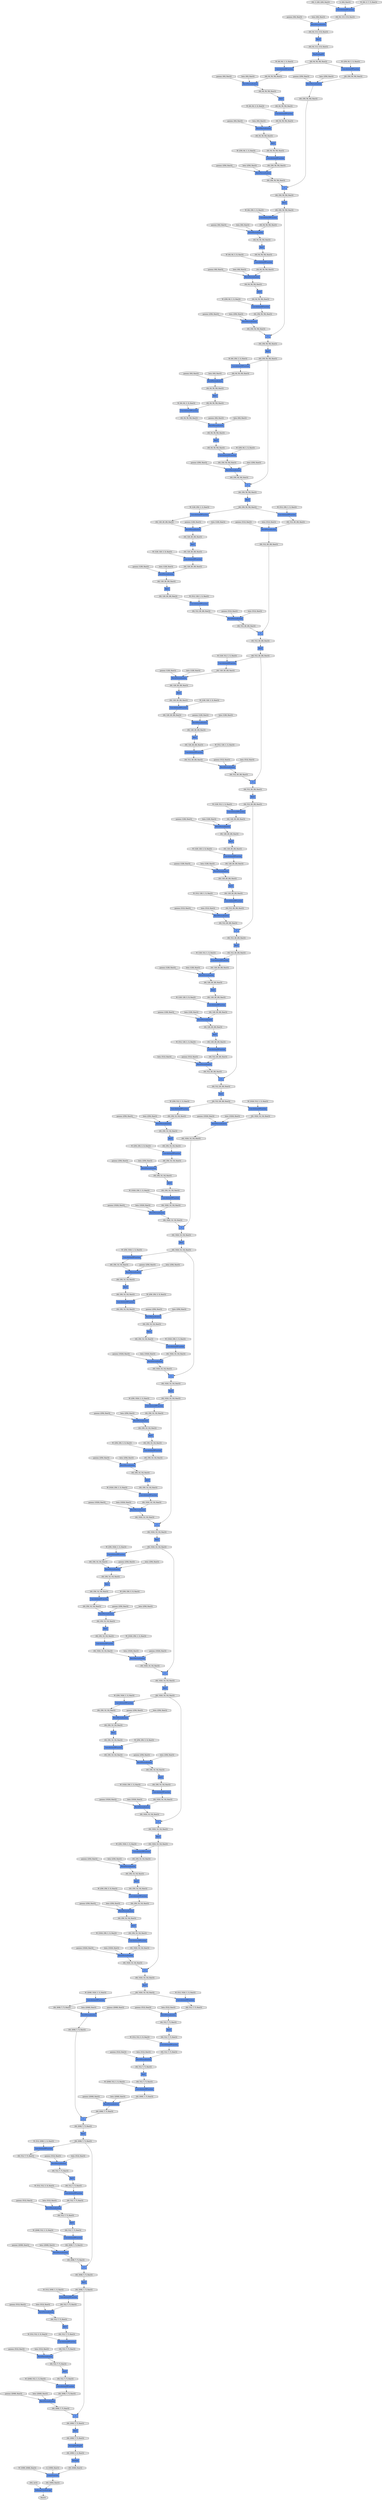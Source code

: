 digraph graphname{rankdir=TB;47474763038800 [label="Convolution2DFunction",shape="record",fillcolor="#6495ED",style="filled"];47473477025936 [label="W: (256, 1024, 1, 1), float32",shape="octagon",fillcolor="#E0E0E0",style="filled"];47474763038864 [label="_ + _",shape="record",fillcolor="#6495ED",style="filled"];47473477091536 [label="W: (512, 2048, 1, 1), float32",shape="octagon",fillcolor="#E0E0E0",style="filled"];47474770018576 [label="(64, 512, 7, 7), float32",shape="octagon",fillcolor="#E0E0E0",style="filled"];47473476927760 [label="beta: (512), float32",shape="octagon",fillcolor="#E0E0E0",style="filled"];47473085874448 [label="gamma: (256), float32",shape="octagon",fillcolor="#E0E0E0",style="filled"];47473085776144 [label="gamma: (64), float32",shape="octagon",fillcolor="#E0E0E0",style="filled"];47474763039056 [label="(64, 256, 56, 56), float32",shape="octagon",fillcolor="#E0E0E0",style="filled"];47472832709008 [label="Reshape",shape="record",fillcolor="#6495ED",style="filled"];47474770018704 [label="BatchNormalization",shape="record",fillcolor="#6495ED",style="filled"];47474763039120 [label="ReLU",shape="record",fillcolor="#6495ED",style="filled"];47474763039184 [label="(64, 256, 56, 56), float32",shape="octagon",fillcolor="#E0E0E0",style="filled"];47474770018832 [label="(64, 512, 7, 7), float32",shape="octagon",fillcolor="#E0E0E0",style="filled"];47474763039312 [label="ReLU",shape="record",fillcolor="#6495ED",style="filled"];47473085874768 [label="beta: (256), float32",shape="octagon",fillcolor="#E0E0E0",style="filled"];47473085776464 [label="beta: (64), float32",shape="octagon",fillcolor="#E0E0E0",style="filled"];47473477026448 [label="gamma: (256), float32",shape="octagon",fillcolor="#E0E0E0",style="filled"];47473477092048 [label="gamma: (512), float32",shape="octagon",fillcolor="#E0E0E0",style="filled"];47474763039440 [label="Convolution2DFunction",shape="record",fillcolor="#6495ED",style="filled"];47474763039504 [label="BatchNormalization",shape="record",fillcolor="#6495ED",style="filled"];47473476928336 [label="W: (256, 512, 1, 1), float32",shape="octagon",fillcolor="#E0E0E0",style="filled"];47474770019216 [label="(64, 2048, 7, 7), float32",shape="octagon",fillcolor="#E0E0E0",style="filled"];47474763039632 [label="BatchNormalization",shape="record",fillcolor="#6495ED",style="filled"];47473477026768 [label="beta: (256), float32",shape="octagon",fillcolor="#E0E0E0",style="filled"];47473477092368 [label="beta: (512), float32",shape="octagon",fillcolor="#E0E0E0",style="filled"];47474763039760 [label="(64, 128, 28, 28), float32",shape="octagon",fillcolor="#E0E0E0",style="filled"];47474763039824 [label="Convolution2DFunction",shape="record",fillcolor="#6495ED",style="filled"];47474763039888 [label="BatchNormalization",shape="record",fillcolor="#6495ED",style="filled"];47473085875344 [label="W: (128, 256, 1, 1), float32",shape="octagon",fillcolor="#E0E0E0",style="filled"];47473085777040 [label="W: (64, 64, 1, 1), float32",shape="octagon",fillcolor="#E0E0E0",style="filled"];47474770019600 [label="BatchNormalization",shape="record",fillcolor="#6495ED",style="filled"];47473477027088 [label="W: (256, 256, 3, 3), float32",shape="octagon",fillcolor="#E0E0E0",style="filled"];47474763040016 [label="(64, 64, 56, 56), float32",shape="octagon",fillcolor="#E0E0E0",style="filled"];47473477092688 [label="W: (512, 512, 3, 3), float32",shape="octagon",fillcolor="#E0E0E0",style="filled"];47473476928848 [label="gamma: (256), float32",shape="octagon",fillcolor="#E0E0E0",style="filled"];47474770019856 [label="BatchNormalization",shape="record",fillcolor="#6495ED",style="filled"];47474763040272 [label="BatchNormalization",shape="record",fillcolor="#6495ED",style="filled"];47473085777424 [label="gamma: (64), float32",shape="octagon",fillcolor="#E0E0E0",style="filled"];47474770019920 [label="(64, 2048, 7, 7), float32",shape="octagon",fillcolor="#E0E0E0",style="filled"];47474763040336 [label="(64, 64, 56, 56), float32",shape="octagon",fillcolor="#E0E0E0",style="filled"];47473476929168 [label="beta: (256), float32",shape="octagon",fillcolor="#E0E0E0",style="filled"];47473085875856 [label="gamma: (128), float32",shape="octagon",fillcolor="#E0E0E0",style="filled"];47474770020048 [label="(64, 2048, 7, 7), float32",shape="octagon",fillcolor="#E0E0E0",style="filled"];47473477027600 [label="gamma: (256), float32",shape="octagon",fillcolor="#E0E0E0",style="filled"];47473477093200 [label="gamma: (512), float32",shape="octagon",fillcolor="#E0E0E0",style="filled"];47473085777744 [label="beta: (64), float32",shape="octagon",fillcolor="#E0E0E0",style="filled"];47474770020240 [label="_ + _",shape="record",fillcolor="#6495ED",style="filled"];47473476929488 [label="W: (256, 256, 3, 3), float32",shape="octagon",fillcolor="#E0E0E0",style="filled"];47473085876176 [label="beta: (128), float32",shape="octagon",fillcolor="#E0E0E0",style="filled"];47474763040784 [label="(64, 128, 28, 28), float32",shape="octagon",fillcolor="#E0E0E0",style="filled"];47473477027920 [label="beta: (256), float32",shape="octagon",fillcolor="#E0E0E0",style="filled"];47474763040848 [label="(64, 256, 56, 56), float32",shape="octagon",fillcolor="#E0E0E0",style="filled"];47473477093520 [label="beta: (512), float32",shape="octagon",fillcolor="#E0E0E0",style="filled"];47474770020496 [label="Convolution2DFunction",shape="record",fillcolor="#6495ED",style="filled"];47473085778064 [label="W: (64, 64, 3, 3), float32",shape="octagon",fillcolor="#E0E0E0",style="filled"];47474763040976 [label="(64, 3, 226, 226), float32",shape="octagon",fillcolor="#E0E0E0",style="filled"];47473085876496 [label="W: (128, 128, 3, 3), float32",shape="octagon",fillcolor="#E0E0E0",style="filled"];47474763041104 [label="BatchNormalization",shape="record",fillcolor="#6495ED",style="filled"];47474770020752 [label="Convolution2DFunction",shape="record",fillcolor="#6495ED",style="filled"];47473477028240 [label="W: (1024, 256, 1, 1), float32",shape="octagon",fillcolor="#E0E0E0",style="filled"];47473477093840 [label="W: (2048, 512, 1, 1), float32",shape="octagon",fillcolor="#E0E0E0",style="filled"];47474770020816 [label="(64, 2048, 7, 7), float32",shape="octagon",fillcolor="#E0E0E0",style="filled"];47473476930000 [label="gamma: (256), float32",shape="octagon",fillcolor="#E0E0E0",style="filled"];47474763041232 [label="Convolution2DFunction",shape="record",fillcolor="#6495ED",style="filled"];47474763041360 [label="(64, 128, 28, 28), float32",shape="octagon",fillcolor="#E0E0E0",style="filled"];47474770021008 [label="(64, 2048, 7, 7), float32",shape="octagon",fillcolor="#E0E0E0",style="filled"];47474763041424 [label="ReLU",shape="record",fillcolor="#6495ED",style="filled"];47473085778576 [label="gamma: (64), float32",shape="octagon",fillcolor="#E0E0E0",style="filled"];47473476930320 [label="beta: (256), float32",shape="octagon",fillcolor="#E0E0E0",style="filled"];47473085877008 [label="gamma: (128), float32",shape="octagon",fillcolor="#E0E0E0",style="filled"];47473477028752 [label="gamma: (1024), float32",shape="octagon",fillcolor="#E0E0E0",style="filled"];47474763041680 [label="(64, 256, 56, 56), float32",shape="octagon",fillcolor="#E0E0E0",style="filled"];47473477094352 [label="gamma: (2048), float32",shape="octagon",fillcolor="#E0E0E0",style="filled"];47473085778896 [label="beta: (64), float32",shape="octagon",fillcolor="#E0E0E0",style="filled"];47474770021392 [label="ReLU",shape="record",fillcolor="#6495ED",style="filled"];47474770021456 [label="(64, 2048, 7, 7), float32",shape="octagon",fillcolor="#E0E0E0",style="filled"];47473476930640 [label="W: (1024, 256, 1, 1), float32",shape="octagon",fillcolor="#E0E0E0",style="filled"];47473085877328 [label="beta: (128), float32",shape="octagon",fillcolor="#E0E0E0",style="filled"];47474763041872 [label="(64, 64, 56, 56), float32",shape="octagon",fillcolor="#E0E0E0",style="filled"];47474763041936 [label="(64, 128, 28, 28), float32",shape="octagon",fillcolor="#E0E0E0",style="filled"];47474770021584 [label="(64, 512, 7, 7), float32",shape="octagon",fillcolor="#E0E0E0",style="filled"];47473477029072 [label="beta: (1024), float32",shape="octagon",fillcolor="#E0E0E0",style="filled"];47473477094672 [label="beta: (2048), float32",shape="octagon",fillcolor="#E0E0E0",style="filled"];47474770021648 [label="ReLU",shape="record",fillcolor="#6495ED",style="filled"];47473085779216 [label="W: (256, 64, 1, 1), float32",shape="octagon",fillcolor="#E0E0E0",style="filled"];47474763042128 [label="(64, 128, 28, 28), float32",shape="octagon",fillcolor="#E0E0E0",style="filled"];47474763042192 [label="Convolution2DFunction",shape="record",fillcolor="#6495ED",style="filled"];47473085877648 [label="W: (512, 128, 1, 1), float32",shape="octagon",fillcolor="#E0E0E0",style="filled"];47474763042256 [label="Convolution2DFunction",shape="record",fillcolor="#6495ED",style="filled"];47474763042320 [label="ReLU",shape="record",fillcolor="#6495ED",style="filled"];47473476931152 [label="gamma: (1024), float32",shape="octagon",fillcolor="#E0E0E0",style="filled"];47474763042384 [label="(64, 512, 28, 28), float32",shape="octagon",fillcolor="#E0E0E0",style="filled"];47474770022032 [label="Convolution2DFunction",shape="record",fillcolor="#6495ED",style="filled"];47474763042448 [label="(64, 128, 28, 28), float32",shape="octagon",fillcolor="#E0E0E0",style="filled"];47473477029648 [label="W: (512, 1024, 1, 1), float32",shape="octagon",fillcolor="#E0E0E0",style="filled"];47473085779728 [label="gamma: (256), float32",shape="octagon",fillcolor="#E0E0E0",style="filled"];47474763042640 [label="ReLU",shape="record",fillcolor="#6495ED",style="filled"];47474770022288 [label="ReLU",shape="record",fillcolor="#6495ED",style="filled"];47473477095312 [label="W: (1000, 2048), float32",shape="octagon",fillcolor="#E0E0E0",style="filled"];47473476931472 [label="beta: (1024), float32",shape="octagon",fillcolor="#E0E0E0",style="filled"];47474763042704 [label="(64, 512, 28, 28), float32",shape="octagon",fillcolor="#E0E0E0",style="filled"];47474770022352 [label="(64, 512, 7, 7), float32",shape="octagon",fillcolor="#E0E0E0",style="filled"];47473085878160 [label="gamma: (512), float32",shape="octagon",fillcolor="#E0E0E0",style="filled"];47474763042768 [label="(64, 512, 28, 28), float32",shape="octagon",fillcolor="#E0E0E0",style="filled"];47473477095376 [label="BatchNormalization",shape="record",fillcolor="#6495ED",style="filled"];47473477062736 [label="beta: (2048), float32",shape="octagon",fillcolor="#E0E0E0",style="filled"];47474770055440 [label="(64, 512, 7, 7), float32",shape="octagon",fillcolor="#E0E0E0",style="filled"];47474769989968 [label="(64, 1024, 14, 14), float32",shape="octagon",fillcolor="#E0E0E0",style="filled"];47474770055568 [label="Convolution2DFunction",shape="record",fillcolor="#6495ED",style="filled"];47473476964752 [label="gamma: (1024), float32",shape="octagon",fillcolor="#E0E0E0",style="filled"];47474769990096 [label="(64, 1024, 14, 14), float32",shape="octagon",fillcolor="#E0E0E0",style="filled"];47474770055696 [label="(64, 512, 7, 7), float32",shape="octagon",fillcolor="#E0E0E0",style="filled"];47473477063248 [label="W: (512, 2048, 1, 1), float32",shape="octagon",fillcolor="#E0E0E0",style="filled"];47473476965072 [label="beta: (1024), float32",shape="octagon",fillcolor="#E0E0E0",style="filled"];47474770056144 [label="(64, 512, 7, 7), float32",shape="octagon",fillcolor="#E0E0E0",style="filled"];47474769990608 [label="BatchNormalization",shape="record",fillcolor="#6495ED",style="filled"];47474769990672 [label="(64, 1024, 14, 14), float32",shape="octagon",fillcolor="#E0E0E0",style="filled"];47473477063760 [label="gamma: (512), float32",shape="octagon",fillcolor="#E0E0E0",style="filled"];47473476965584 [label="W: (256, 1024, 1, 1), float32",shape="octagon",fillcolor="#E0E0E0",style="filled"];47474770056528 [label="LinearFunction",shape="record",fillcolor="#6495ED",style="filled"];47473477064080 [label="beta: (512), float32",shape="octagon",fillcolor="#E0E0E0",style="filled"];47474769991184 [label="ReLU",shape="record",fillcolor="#6495ED",style="filled"];47474770056784 [label="BatchNormalization",shape="record",fillcolor="#6495ED",style="filled"];47474769991248 [label="(64, 1024, 14, 14), float32",shape="octagon",fillcolor="#E0E0E0",style="filled"];47474770056848 [label="(64, 512, 7, 7), float32",shape="octagon",fillcolor="#E0E0E0",style="filled"];47473477064400 [label="W: (512, 512, 3, 3), float32",shape="octagon",fillcolor="#E0E0E0",style="filled"];47474769991376 [label="ReLU",shape="record",fillcolor="#6495ED",style="filled"];47473476966096 [label="gamma: (256), float32",shape="octagon",fillcolor="#E0E0E0",style="filled"];47474769991504 [label="(64, 256, 14, 14), float32",shape="octagon",fillcolor="#E0E0E0",style="filled"];47474770057104 [label="(64, 512, 7, 7), float32",shape="octagon",fillcolor="#E0E0E0",style="filled"];47474770057232 [label="(64), int32",shape="octagon",fillcolor="#E0E0E0",style="filled"];47473476966416 [label="beta: (256), float32",shape="octagon",fillcolor="#E0E0E0",style="filled"];47474770057424 [label="ReLU",shape="record",fillcolor="#6495ED",style="filled"];47473477064912 [label="gamma: (512), float32",shape="octagon",fillcolor="#E0E0E0",style="filled"];47474769991888 [label="BatchNormalization",shape="record",fillcolor="#6495ED",style="filled"];47474770057488 [label="(64, 2048, 7, 7), float32",shape="octagon",fillcolor="#E0E0E0",style="filled"];47473476966736 [label="W: (256, 256, 3, 3), float32",shape="octagon",fillcolor="#E0E0E0",style="filled"];47474770057616 [label="(64, 2048, 7, 7), float32",shape="octagon",fillcolor="#E0E0E0",style="filled"];47474769992144 [label="Convolution2DFunction",shape="record",fillcolor="#6495ED",style="filled"];47473477065232 [label="beta: (512), float32",shape="octagon",fillcolor="#E0E0E0",style="filled"];47474769992208 [label="(64, 256, 14, 14), float32",shape="octagon",fillcolor="#E0E0E0",style="filled"];47474762881552 [label="ReLU",shape="record",fillcolor="#6495ED",style="filled"];47474769992336 [label="ReLU",shape="record",fillcolor="#6495ED",style="filled"];47474769992464 [label="(64, 256, 14, 14), float32",shape="octagon",fillcolor="#E0E0E0",style="filled"];47473477065552 [label="W: (2048, 512, 1, 1), float32",shape="octagon",fillcolor="#E0E0E0",style="filled"];47473476967248 [label="gamma: (256), float32",shape="octagon",fillcolor="#E0E0E0",style="filled"];47474770058192 [label="(64, 2048, 7, 7), float32",shape="octagon",fillcolor="#E0E0E0",style="filled"];47474769992848 [label="BatchNormalization",shape="record",fillcolor="#6495ED",style="filled"];47473476967568 [label="beta: (256), float32",shape="octagon",fillcolor="#E0E0E0",style="filled"];47474769992912 [label="(64, 256, 14, 14), float32",shape="octagon",fillcolor="#E0E0E0",style="filled"];47473477066064 [label="gamma: (2048), float32",shape="octagon",fillcolor="#E0E0E0",style="filled"];47473476967888 [label="W: (1024, 256, 1, 1), float32",shape="octagon",fillcolor="#E0E0E0",style="filled"];47474770058768 [label="(64, 2048, 7, 7), float32",shape="octagon",fillcolor="#E0E0E0",style="filled"];47474769993232 [label="Convolution2DFunction",shape="record",fillcolor="#6495ED",style="filled"];47474769993296 [label="BatchNormalization",shape="record",fillcolor="#6495ED",style="filled"];47474770058896 [label="(64, 2048, 1, 1), float32",shape="octagon",fillcolor="#E0E0E0",style="filled"];47473477066384 [label="beta: (2048), float32",shape="octagon",fillcolor="#E0E0E0",style="filled"];47474769993552 [label="Convolution2DFunction",shape="record",fillcolor="#6495ED",style="filled"];47474769993616 [label="(64, 256, 14, 14), float32",shape="octagon",fillcolor="#E0E0E0",style="filled"];47473476968400 [label="gamma: (1024), float32",shape="octagon",fillcolor="#E0E0E0",style="filled"];47473085915344 [label="W: (512, 128, 1, 1), float32",shape="octagon",fillcolor="#E0E0E0",style="filled"];47474769928464 [label="(64, 1024, 14, 14), float32",shape="octagon",fillcolor="#E0E0E0",style="filled"];47474769928656 [label="(64, 1024, 14, 14), float32",shape="octagon",fillcolor="#E0E0E0",style="filled"];47473085915856 [label="gamma: (512), float32",shape="octagon",fillcolor="#E0E0E0",style="filled"];47474769929040 [label="ReLU",shape="record",fillcolor="#6495ED",style="filled"];47474769929104 [label="(64, 1024, 14, 14), float32",shape="octagon",fillcolor="#E0E0E0",style="filled"];47474769929232 [label="(64, 256, 14, 14), float32",shape="octagon",fillcolor="#E0E0E0",style="filled"];47473085916176 [label="beta: (512), float32",shape="octagon",fillcolor="#E0E0E0",style="filled"];47474769929680 [label="BatchNormalization",shape="record",fillcolor="#6495ED",style="filled"];47473085916688 [label="W: (128, 512, 1, 1), float32",shape="octagon",fillcolor="#E0E0E0",style="filled"];47474769929936 [label="BatchNormalization",shape="record",fillcolor="#6495ED",style="filled"];47474769930000 [label="(64, 256, 14, 14), float32",shape="octagon",fillcolor="#E0E0E0",style="filled"];47474769930128 [label="Convolution2DFunction",shape="record",fillcolor="#6495ED",style="filled"];47474769930256 [label="(64, 256, 14, 14), float32",shape="octagon",fillcolor="#E0E0E0",style="filled"];47473085917200 [label="gamma: (128), float32",shape="octagon",fillcolor="#E0E0E0",style="filled"];47473085917520 [label="beta: (128), float32",shape="octagon",fillcolor="#E0E0E0",style="filled"];47474769930704 [label="(64, 256, 14, 14), float32",shape="octagon",fillcolor="#E0E0E0",style="filled"];47473085917840 [label="W: (128, 128, 3, 3), float32",shape="octagon",fillcolor="#E0E0E0",style="filled"];47474769931088 [label="Convolution2DFunction",shape="record",fillcolor="#6495ED",style="filled"];47474769931344 [label="BatchNormalization",shape="record",fillcolor="#6495ED",style="filled"];47474769931408 [label="(64, 256, 14, 14), float32",shape="octagon",fillcolor="#E0E0E0",style="filled"];47473085918352 [label="gamma: (128), float32",shape="octagon",fillcolor="#E0E0E0",style="filled"];47472873647312 [label="b: (64), float32",shape="octagon",fillcolor="#E0E0E0",style="filled"];47474769931536 [label="ReLU",shape="record",fillcolor="#6495ED",style="filled"];47474769931664 [label="(64, 256, 14, 14), float32",shape="octagon",fillcolor="#E0E0E0",style="filled"];47472871550416 [label="_ + _",shape="record",fillcolor="#6495ED",style="filled"];47473085918672 [label="beta: (128), float32",shape="octagon",fillcolor="#E0E0E0",style="filled"];47474769931984 [label="ReLU",shape="record",fillcolor="#6495ED",style="filled"];47474769932048 [label="(64, 1024, 14, 14), float32",shape="octagon",fillcolor="#E0E0E0",style="filled"];47473085918992 [label="W: (512, 128, 1, 1), float32",shape="octagon",fillcolor="#E0E0E0",style="filled"];47474769932176 [label="(64, 1024, 14, 14), float32",shape="octagon",fillcolor="#E0E0E0",style="filled"];47474769932240 [label="Convolution2DFunction",shape="record",fillcolor="#6495ED",style="filled"];47474770096208 [label="(64, 2048), float32",shape="octagon",fillcolor="#E0E0E0",style="filled"];47473476907344 [label="gamma: (512), float32",shape="octagon",fillcolor="#E0E0E0",style="filled"];47473477005776 [label="W: (256, 1024, 1, 1), float32",shape="octagon",fillcolor="#E0E0E0",style="filled"];47474770096720 [label="(64, 1000), float32",shape="octagon",fillcolor="#E0E0E0",style="filled"];47474713932368 [label="MaxPoolingND",shape="record",fillcolor="#6495ED",style="filled"];47473476907664 [label="beta: (512), float32",shape="octagon",fillcolor="#E0E0E0",style="filled"];47474770097104 [label="float32",shape="octagon",fillcolor="#E0E0E0",style="filled"];47473477006288 [label="gamma: (256), float32",shape="octagon",fillcolor="#E0E0E0",style="filled"];47473476908176 [label="W: (128, 512, 1, 1), float32",shape="octagon",fillcolor="#E0E0E0",style="filled"];47473477006608 [label="beta: (256), float32",shape="octagon",fillcolor="#E0E0E0",style="filled"];47473477006928 [label="W: (256, 256, 3, 3), float32",shape="octagon",fillcolor="#E0E0E0",style="filled"];47473476908688 [label="gamma: (128), float32",shape="octagon",fillcolor="#E0E0E0",style="filled"];47473476909008 [label="beta: (128), float32",shape="octagon",fillcolor="#E0E0E0",style="filled"];47473477007440 [label="gamma: (256), float32",shape="octagon",fillcolor="#E0E0E0",style="filled"];47473476909328 [label="W: (128, 128, 3, 3), float32",shape="octagon",fillcolor="#E0E0E0",style="filled"];47473477007760 [label="beta: (256), float32",shape="octagon",fillcolor="#E0E0E0",style="filled"];47473477008080 [label="W: (1024, 256, 1, 1), float32",shape="octagon",fillcolor="#E0E0E0",style="filled"];47473476909840 [label="gamma: (128), float32",shape="octagon",fillcolor="#E0E0E0",style="filled"];47471440411408 [label="ReLU",shape="record",fillcolor="#6495ED",style="filled"];47473476910160 [label="beta: (128), float32",shape="octagon",fillcolor="#E0E0E0",style="filled"];47473477008592 [label="gamma: (1024), float32",shape="octagon",fillcolor="#E0E0E0",style="filled"];47473476910480 [label="W: (512, 128, 1, 1), float32",shape="octagon",fillcolor="#E0E0E0",style="filled"];47473477008912 [label="beta: (1024), float32",shape="octagon",fillcolor="#E0E0E0",style="filled"];47473476910992 [label="gamma: (512), float32",shape="octagon",fillcolor="#E0E0E0",style="filled"];47474770034832 [label="BatchNormalization",shape="record",fillcolor="#6495ED",style="filled"];47473085857936 [label="W: (256, 64, 1, 1), float32",shape="octagon",fillcolor="#E0E0E0",style="filled"];47473085792400 [label="beta: (256), float32",shape="octagon",fillcolor="#E0E0E0",style="filled"];47474770034960 [label="(64, 512, 7, 7), float32",shape="octagon",fillcolor="#E0E0E0",style="filled"];47473476944144 [label="W: (1024, 512, 1, 1), float32",shape="octagon",fillcolor="#E0E0E0",style="filled"];47473085792720 [label="W: (256, 64, 1, 1), float32",shape="octagon",fillcolor="#E0E0E0",style="filled"];47474770035344 [label="_ + _",shape="record",fillcolor="#6495ED",style="filled"];47473085858448 [label="gamma: (256), float32",shape="octagon",fillcolor="#E0E0E0",style="filled"];47474770035408 [label="(64, 512, 7, 7), float32",shape="octagon",fillcolor="#E0E0E0",style="filled"];47473476944656 [label="gamma: (1024), float32",shape="octagon",fillcolor="#E0E0E0",style="filled"];47473085858768 [label="beta: (256), float32",shape="octagon",fillcolor="#E0E0E0",style="filled"];47473085793232 [label="gamma: (256), float32",shape="octagon",fillcolor="#E0E0E0",style="filled"];47473476944976 [label="beta: (1024), float32",shape="octagon",fillcolor="#E0E0E0",style="filled"];47473085793552 [label="beta: (256), float32",shape="octagon",fillcolor="#E0E0E0",style="filled"];47474770036112 [label="(64, 512, 7, 7), float32",shape="octagon",fillcolor="#E0E0E0",style="filled"];47473085859280 [label="W: (64, 256, 1, 1), float32",shape="octagon",fillcolor="#E0E0E0",style="filled"];47474762434064 [label="ReLU",shape="record",fillcolor="#6495ED",style="filled"];47473476945488 [label="W: (256, 1024, 1, 1), float32",shape="octagon",fillcolor="#E0E0E0",style="filled"];47474770036368 [label="(64, 512, 7, 7), float32",shape="octagon",fillcolor="#E0E0E0",style="filled"];47473085794000 [label="_ + _",shape="record",fillcolor="#6495ED",style="filled"];47474770036688 [label="ReLU",shape="record",fillcolor="#6495ED",style="filled"];47473085859792 [label="gamma: (64), float32",shape="octagon",fillcolor="#E0E0E0",style="filled"];47474770036752 [label="(64, 2048, 7, 7), float32",shape="octagon",fillcolor="#E0E0E0",style="filled"];47473476946000 [label="gamma: (256), float32",shape="octagon",fillcolor="#E0E0E0",style="filled"];47473085794384 [label="W: (64, 256, 1, 1), float32",shape="octagon",fillcolor="#E0E0E0",style="filled"];47474770036880 [label="(64, 2048, 7, 7), float32",shape="octagon",fillcolor="#E0E0E0",style="filled"];47474770036944 [label="Convolution2DFunction",shape="record",fillcolor="#6495ED",style="filled"];47473085860112 [label="beta: (64), float32",shape="octagon",fillcolor="#E0E0E0",style="filled"];47474770037136 [label="BatchNormalization",shape="record",fillcolor="#6495ED",style="filled"];47473476946320 [label="beta: (256), float32",shape="octagon",fillcolor="#E0E0E0",style="filled"];47473085742992 [label="Convolution2DFunction",shape="record",fillcolor="#6495ED",style="filled"];47473085794768 [label="gamma: (64), float32",shape="octagon",fillcolor="#E0E0E0",style="filled"];47474762959376 [label="(64, 256, 56, 56), float32",shape="octagon",fillcolor="#E0E0E0",style="filled"];47473085860432 [label="W: (64, 64, 3, 3), float32",shape="octagon",fillcolor="#E0E0E0",style="filled"];47474762959440 [label="BatchNormalization",shape="record",fillcolor="#6495ED",style="filled"];47474770037392 [label="Convolution2DFunction",shape="record",fillcolor="#6495ED",style="filled"];47474770037456 [label="(64, 2048, 7, 7), float32",shape="octagon",fillcolor="#E0E0E0",style="filled"];47473476946640 [label="W: (256, 256, 3, 3), float32",shape="octagon",fillcolor="#E0E0E0",style="filled"];47474762959568 [label="(64, 64, 56, 56), float32",shape="octagon",fillcolor="#E0E0E0",style="filled"];47473085795088 [label="beta: (64), float32",shape="octagon",fillcolor="#E0E0E0",style="filled"];47474762959632 [label="(64, 256, 56, 56), float32",shape="octagon",fillcolor="#E0E0E0",style="filled"];47474762959696 [label="_ + _",shape="record",fillcolor="#6495ED",style="filled"];47474762959760 [label="BatchNormalization",shape="record",fillcolor="#6495ED",style="filled"];47471440350160 [label="Convolution2DFunction",shape="record",fillcolor="#6495ED",style="filled"];47474762959888 [label="(64, 64, 56, 56), float32",shape="octagon",fillcolor="#E0E0E0",style="filled"];47473085860944 [label="gamma: (64), float32",shape="octagon",fillcolor="#E0E0E0",style="filled"];47473085795408 [label="W: (64, 64, 3, 3), float32",shape="octagon",fillcolor="#E0E0E0",style="filled"];47474762959952 [label="BatchNormalization",shape="record",fillcolor="#6495ED",style="filled"];47474770037968 [label="SoftmaxCrossEntropy",shape="record",fillcolor="#6495ED",style="filled"];47473476947152 [label="gamma: (256), float32",shape="octagon",fillcolor="#E0E0E0",style="filled"];47474770038032 [label="(64, 2048, 7, 7), float32",shape="octagon",fillcolor="#E0E0E0",style="filled"];47474770038160 [label="BatchNormalization",shape="record",fillcolor="#6495ED",style="filled"];47473085861264 [label="beta: (64), float32",shape="octagon",fillcolor="#E0E0E0",style="filled"];47473085795792 [label="gamma: (64), float32",shape="octagon",fillcolor="#E0E0E0",style="filled"];47474762960336 [label="Convolution2DFunction",shape="record",fillcolor="#6495ED",style="filled"];47474770038288 [label="(64, 512, 7, 7), float32",shape="octagon",fillcolor="#E0E0E0",style="filled"];47473476947472 [label="beta: (256), float32",shape="octagon",fillcolor="#E0E0E0",style="filled"];47473085861584 [label="W: (256, 64, 1, 1), float32",shape="octagon",fillcolor="#E0E0E0",style="filled"];47473085796112 [label="beta: (64), float32",shape="octagon",fillcolor="#E0E0E0",style="filled"];47473476947792 [label="W: (1024, 256, 1, 1), float32",shape="octagon",fillcolor="#E0E0E0",style="filled"];47474762960720 [label="(64, 64, 56, 56), float32",shape="octagon",fillcolor="#E0E0E0",style="filled"];47474770038672 [label="ReLU",shape="record",fillcolor="#6495ED",style="filled"];47474762960784 [label="(64, 256, 56, 56), float32",shape="octagon",fillcolor="#E0E0E0",style="filled"];47474762960848 [label="(64, 256, 56, 56), float32",shape="octagon",fillcolor="#E0E0E0",style="filled"];47474769973328 [label="(64, 1024, 14, 14), float32",shape="octagon",fillcolor="#E0E0E0",style="filled"];47474763124816 [label="BatchNormalization",shape="record",fillcolor="#6495ED",style="filled"];47474763124880 [label="(64, 128, 28, 28), float32",shape="octagon",fillcolor="#E0E0E0",style="filled"];47474770006224 [label="(64, 256, 14, 14), float32",shape="octagon",fillcolor="#E0E0E0",style="filled"];47474769973456 [label="(64, 1024, 14, 14), float32",shape="octagon",fillcolor="#E0E0E0",style="filled"];47473477112144 [label="b: (1000), float32",shape="octagon",fillcolor="#E0E0E0",style="filled"];47474770006352 [label="(64, 1024, 14, 14), float32",shape="octagon",fillcolor="#E0E0E0",style="filled"];47474763125264 [label="(64, 512, 28, 28), float32",shape="octagon",fillcolor="#E0E0E0",style="filled"];47474770006608 [label="(64, 1024, 14, 14), float32",shape="octagon",fillcolor="#E0E0E0",style="filled"];47474763125328 [label="ReLU",shape="record",fillcolor="#6495ED",style="filled"];47474763125392 [label="(64, 512, 28, 28), float32",shape="octagon",fillcolor="#E0E0E0",style="filled"];47474769974032 [label="(64, 1024, 14, 14), float32",shape="octagon",fillcolor="#E0E0E0",style="filled"];47474763125520 [label="BatchNormalization",shape="record",fillcolor="#6495ED",style="filled"];47474763125584 [label="(64, 512, 28, 28), float32",shape="octagon",fillcolor="#E0E0E0",style="filled"];47474763125648 [label="Convolution2DFunction",shape="record",fillcolor="#6495ED",style="filled"];47474770007184 [label="(64, 1024, 14, 14), float32",shape="octagon",fillcolor="#E0E0E0",style="filled"];47474763125968 [label="BatchNormalization",shape="record",fillcolor="#6495ED",style="filled"];47474769974544 [label="ReLU",shape="record",fillcolor="#6495ED",style="filled"];47474763126032 [label="(64, 128, 28, 28), float32",shape="octagon",fillcolor="#E0E0E0",style="filled"];47474769974608 [label="(64, 1024, 14, 14), float32",shape="octagon",fillcolor="#E0E0E0",style="filled"];47474763126160 [label="(64, 128, 28, 28), float32",shape="octagon",fillcolor="#E0E0E0",style="filled"];47474763126288 [label="(64, 128, 28, 28), float32",shape="octagon",fillcolor="#E0E0E0",style="filled"];47474769974864 [label="(64, 256, 14, 14), float32",shape="octagon",fillcolor="#E0E0E0",style="filled"];47474763126352 [label="_ + _",shape="record",fillcolor="#6495ED",style="filled"];47474770007696 [label="Convolution2DFunction",shape="record",fillcolor="#6495ED",style="filled"];47474763126416 [label="ReLU",shape="record",fillcolor="#6495ED",style="filled"];47474770007760 [label="(64, 1024, 14, 14), float32",shape="octagon",fillcolor="#E0E0E0",style="filled"];47474763126480 [label="BatchNormalization",shape="record",fillcolor="#6495ED",style="filled"];47474770007888 [label="ReLU",shape="record",fillcolor="#6495ED",style="filled"];47474770008016 [label="(64, 256, 14, 14), float32",shape="octagon",fillcolor="#E0E0E0",style="filled"];47474769975248 [label="ReLU",shape="record",fillcolor="#6495ED",style="filled"];47474763126736 [label="Convolution2DFunction",shape="record",fillcolor="#6495ED",style="filled"];47474763126800 [label="(64, 128, 28, 28), float32",shape="octagon",fillcolor="#E0E0E0",style="filled"];47474763126864 [label="(64, 512, 28, 28), float32",shape="octagon",fillcolor="#E0E0E0",style="filled"];47474763126928 [label="(64, 128, 28, 28), float32",shape="octagon",fillcolor="#E0E0E0",style="filled"];47474769975504 [label="BatchNormalization",shape="record",fillcolor="#6495ED",style="filled"];47474769975568 [label="(64, 256, 14, 14), float32",shape="octagon",fillcolor="#E0E0E0",style="filled"];47474763127056 [label="(64, 512, 28, 28), float32",shape="octagon",fillcolor="#E0E0E0",style="filled"];47474770008400 [label="BatchNormalization",shape="record",fillcolor="#6495ED",style="filled"];47474763127120 [label="BatchNormalization",shape="record",fillcolor="#6495ED",style="filled"];47474769975696 [label="ReLU",shape="record",fillcolor="#6495ED",style="filled"];47474763127184 [label="BatchNormalization",shape="record",fillcolor="#6495ED",style="filled"];47473476992912 [label="beta: (1024), float32",shape="octagon",fillcolor="#E0E0E0",style="filled"];47474769975824 [label="(64, 256, 14, 14), float32",shape="octagon",fillcolor="#E0E0E0",style="filled"];47474770008656 [label="Convolution2DFunction",shape="record",fillcolor="#6495ED",style="filled"];47474770008720 [label="(64, 256, 14, 14), float32",shape="octagon",fillcolor="#E0E0E0",style="filled"];47474763127440 [label="Convolution2DFunction",shape="record",fillcolor="#6495ED",style="filled"];47474763127504 [label="(64, 512, 28, 28), float32",shape="octagon",fillcolor="#E0E0E0",style="filled"];47474770008848 [label="_ + _",shape="record",fillcolor="#6495ED",style="filled"];47474763127632 [label="(64, 128, 28, 28), float32",shape="octagon",fillcolor="#E0E0E0",style="filled"];47474770008976 [label="(64, 256, 14, 14), float32",shape="octagon",fillcolor="#E0E0E0",style="filled"];47474769976208 [label="Convolution2DFunction",shape="record",fillcolor="#6495ED",style="filled"];47474763127696 [label="ReLU",shape="record",fillcolor="#6495ED",style="filled"];47474769976272 [label="(64, 256, 14, 14), float32",shape="octagon",fillcolor="#E0E0E0",style="filled"];47474763127760 [label="(64, 512, 28, 28), float32",shape="octagon",fillcolor="#E0E0E0",style="filled"];47474763127888 [label="ReLU",shape="record",fillcolor="#6495ED",style="filled"];47474763127952 [label="Convolution2DFunction",shape="record",fillcolor="#6495ED",style="filled"];47474770009360 [label="ReLU",shape="record",fillcolor="#6495ED",style="filled"];47473085668624 [label="W: (64, 3, 7, 7), float32",shape="octagon",fillcolor="#E0E0E0",style="filled"];47474770009424 [label="(64, 256, 14, 14), float32",shape="octagon",fillcolor="#E0E0E0",style="filled"];47474769976656 [label="BatchNormalization",shape="record",fillcolor="#6495ED",style="filled"];47474763128208 [label="ReLU",shape="record",fillcolor="#6495ED",style="filled"];47474763128272 [label="(64, 128, 28, 28), float32",shape="octagon",fillcolor="#E0E0E0",style="filled"];47474763128336 [label="ReLU",shape="record",fillcolor="#6495ED",style="filled"];47474769976912 [label="Convolution2DFunction",shape="record",fillcolor="#6495ED",style="filled"];47474763128400 [label="(64, 128, 28, 28), float32",shape="octagon",fillcolor="#E0E0E0",style="filled"];47474769976976 [label="(64, 256, 14, 14), float32",shape="octagon",fillcolor="#E0E0E0",style="filled"];47474770009808 [label="BatchNormalization",shape="record",fillcolor="#6495ED",style="filled"];47474763128528 [label="(64, 128, 28, 28), float32",shape="octagon",fillcolor="#E0E0E0",style="filled"];47474769977104 [label="_ + _",shape="record",fillcolor="#6495ED",style="filled"];47474763128592 [label="_ + _",shape="record",fillcolor="#6495ED",style="filled"];47474769977232 [label="(64, 256, 14, 14), float32",shape="octagon",fillcolor="#E0E0E0",style="filled"];47474763128720 [label="Convolution2DFunction",shape="record",fillcolor="#6495ED",style="filled"];47474770010064 [label="Convolution2DFunction",shape="record",fillcolor="#6495ED",style="filled"];47474714042448 [label="(64, 256, 56, 56), float32",shape="octagon",fillcolor="#E0E0E0",style="filled"];47474714042576 [label="Convolution2DFunction",shape="record",fillcolor="#6495ED",style="filled"];47473085899024 [label="beta: (512), float32",shape="octagon",fillcolor="#E0E0E0",style="filled"];47474714042640 [label="(64, 64, 56, 56), float32",shape="octagon",fillcolor="#E0E0E0",style="filled"];47473477050704 [label="gamma: (512), float32",shape="octagon",fillcolor="#E0E0E0",style="filled"];47474714042768 [label="(64, 64, 56, 56), float32",shape="octagon",fillcolor="#E0E0E0",style="filled"];47474769945104 [label="(64, 1024, 14, 14), float32",shape="octagon",fillcolor="#E0E0E0",style="filled"];47474763194960 [label="BatchNormalization",shape="record",fillcolor="#6495ED",style="filled"];47473085899344 [label="W: (512, 256, 1, 1), float32",shape="octagon",fillcolor="#E0E0E0",style="filled"];47474714042960 [label="Convolution2DFunction",shape="record",fillcolor="#6495ED",style="filled"];47473477051024 [label="beta: (512), float32",shape="octagon",fillcolor="#E0E0E0",style="filled"];47474763195024 [label="(64, 256, 14, 14), float32",shape="octagon",fillcolor="#E0E0E0",style="filled"];47474714043024 [label="(64, 64, 56, 56), float32",shape="octagon",fillcolor="#E0E0E0",style="filled"];47474763195152 [label="Convolution2DFunction",shape="record",fillcolor="#6495ED",style="filled"];47474713977616 [label="ReLU",shape="record",fillcolor="#6495ED",style="filled"];47474714043152 [label="(64, 64, 56, 56), float32",shape="octagon",fillcolor="#E0E0E0",style="filled"];47474714043216 [label="ReLU",shape="record",fillcolor="#6495ED",style="filled"];47474763195280 [label="(64, 256, 14, 14), float32",shape="octagon",fillcolor="#E0E0E0",style="filled"];47474713977744 [label="BatchNormalization",shape="record",fillcolor="#6495ED",style="filled"];47473477051344 [label="W: (512, 512, 3, 3), float32",shape="octagon",fillcolor="#E0E0E0",style="filled"];47474713977808 [label="(64, 64, 113, 113), float32",shape="octagon",fillcolor="#E0E0E0",style="filled"];47474769945616 [label="ReLU",shape="record",fillcolor="#6495ED",style="filled"];47474769945680 [label="(64, 1024, 14, 14), float32",shape="octagon",fillcolor="#E0E0E0",style="filled"];47473085899856 [label="gamma: (512), float32",shape="octagon",fillcolor="#E0E0E0",style="filled"];47474714043536 [label="BatchNormalization",shape="record",fillcolor="#6495ED",style="filled"];47474769945808 [label="Convolution2DFunction",shape="record",fillcolor="#6495ED",style="filled"];47474763195664 [label="_ + _",shape="record",fillcolor="#6495ED",style="filled"];47474769945936 [label="(64, 256, 14, 14), float32",shape="octagon",fillcolor="#E0E0E0",style="filled"];47474763195728 [label="(64, 256, 14, 14), float32",shape="octagon",fillcolor="#E0E0E0",style="filled"];47474714043728 [label="BatchNormalization",shape="record",fillcolor="#6495ED",style="filled"];47473085900176 [label="beta: (512), float32",shape="octagon",fillcolor="#E0E0E0",style="filled"];47474713978256 [label="Convolution2DFunction",shape="record",fillcolor="#6495ED",style="filled"];47473477051856 [label="gamma: (512), float32",shape="octagon",fillcolor="#E0E0E0",style="filled"];47474714043856 [label="(64, 256, 56, 56), float32",shape="octagon",fillcolor="#E0E0E0",style="filled"];47474713978384 [label="(64, 64, 113, 113), float32",shape="octagon",fillcolor="#E0E0E0",style="filled"];47474713978448 [label="ReLU",shape="record",fillcolor="#6495ED",style="filled"];47474769946320 [label="BatchNormalization",shape="record",fillcolor="#6495ED",style="filled"];47474763196112 [label="ReLU",shape="record",fillcolor="#6495ED",style="filled"];47473477052176 [label="beta: (512), float32",shape="octagon",fillcolor="#E0E0E0",style="filled"];47474714044176 [label="Convolution2DFunction",shape="record",fillcolor="#6495ED",style="filled"];47473085900688 [label="W: (128, 512, 1, 1), float32",shape="octagon",fillcolor="#E0E0E0",style="filled"];47474769946576 [label="BatchNormalization",shape="record",fillcolor="#6495ED",style="filled"];47474763196368 [label="BatchNormalization",shape="record",fillcolor="#6495ED",style="filled"];47474769946640 [label="(64, 256, 14, 14), float32",shape="octagon",fillcolor="#E0E0E0",style="filled"];47474763196432 [label="(64, 256, 14, 14), float32",shape="octagon",fillcolor="#E0E0E0",style="filled"];47474714044432 [label="(64, 64, 56, 56), float32",shape="octagon",fillcolor="#E0E0E0",style="filled"];47473477052496 [label="W: (2048, 512, 1, 1), float32",shape="octagon",fillcolor="#E0E0E0",style="filled"];47474714044496 [label="(64, 256, 56, 56), float32",shape="octagon",fillcolor="#E0E0E0",style="filled"];47474769946768 [label="ReLU",shape="record",fillcolor="#6495ED",style="filled"];47474763196560 [label="Convolution2DFunction",shape="record",fillcolor="#6495ED",style="filled"];47474714044560 [label="_ + _",shape="record",fillcolor="#6495ED",style="filled"];47474769946896 [label="(64, 256, 14, 14), float32",shape="octagon",fillcolor="#E0E0E0",style="filled"];47474763196688 [label="(64, 256, 14, 14), float32",shape="octagon",fillcolor="#E0E0E0",style="filled"];47474714044688 [label="(64, 256, 56, 56), float32",shape="octagon",fillcolor="#E0E0E0",style="filled"];47473085901200 [label="gamma: (128), float32",shape="octagon",fillcolor="#E0E0E0",style="filled"];47474714044880 [label="ReLU",shape="record",fillcolor="#6495ED",style="filled"];47474713979344 [label="BatchNormalization",shape="record",fillcolor="#6495ED",style="filled"];47473477053008 [label="gamma: (2048), float32",shape="octagon",fillcolor="#E0E0E0",style="filled"];47474763197008 [label="BatchNormalization",shape="record",fillcolor="#6495ED",style="filled"];47474763197072 [label="(64, 1024, 14, 14), float32",shape="octagon",fillcolor="#E0E0E0",style="filled"];47474714045072 [label="BatchNormalization",shape="record",fillcolor="#6495ED",style="filled"];47474769947344 [label="(64, 256, 14, 14), float32",shape="octagon",fillcolor="#E0E0E0",style="filled"];47473085901520 [label="beta: (128), float32",shape="octagon",fillcolor="#E0E0E0",style="filled"];47474713979600 [label="(64, 64, 56, 56), float32",shape="octagon",fillcolor="#E0E0E0",style="filled"];47474763197264 [label="ReLU",shape="record",fillcolor="#6495ED",style="filled"];47474714045264 [label="ReLU",shape="record",fillcolor="#6495ED",style="filled"];47473477053328 [label="beta: (2048), float32",shape="octagon",fillcolor="#E0E0E0",style="filled"];47474713979792 [label="ReLU",shape="record",fillcolor="#6495ED",style="filled"];47474763197456 [label="BatchNormalization",shape="record",fillcolor="#6495ED",style="filled"];47473085901840 [label="W: (128, 128, 3, 3), float32",shape="octagon",fillcolor="#E0E0E0",style="filled"];47474713979920 [label="Convolution2DFunction",shape="record",fillcolor="#6495ED",style="filled"];47474762935312 [label="Convolution2DFunction",shape="record",fillcolor="#6495ED",style="filled"];47474769947728 [label="BatchNormalization",shape="record",fillcolor="#6495ED",style="filled"];47474714045520 [label="(64, 64, 56, 56), float32",shape="octagon",fillcolor="#E0E0E0",style="filled"];47474713979984 [label="(64, 64, 56, 56), float32",shape="octagon",fillcolor="#E0E0E0",style="filled"];47473477053648 [label="W: (2048, 1024, 1, 1), float32",shape="octagon",fillcolor="#E0E0E0",style="filled"];47474714045648 [label="ReLU",shape="record",fillcolor="#6495ED",style="filled"];47474763197712 [label="Convolution2DFunction",shape="record",fillcolor="#6495ED",style="filled"];47474714045712 [label="Convolution2DFunction",shape="record",fillcolor="#6495ED",style="filled"];47474769947984 [label="Convolution2DFunction",shape="record",fillcolor="#6495ED",style="filled"];47474763197776 [label="(64, 1024, 14, 14), float32",shape="octagon",fillcolor="#E0E0E0",style="filled"];47474769948048 [label="(64, 256, 14, 14), float32",shape="octagon",fillcolor="#E0E0E0",style="filled"];47474763197904 [label="(64, 1024, 14, 14), float32",shape="octagon",fillcolor="#E0E0E0",style="filled"];47474714045904 [label="(64, 64, 56, 56), float32",shape="octagon",fillcolor="#E0E0E0",style="filled"];47474769948176 [label="_ + _",shape="record",fillcolor="#6495ED",style="filled"];47473085902352 [label="gamma: (128), float32",shape="octagon",fillcolor="#E0E0E0",style="filled"];47474714046032 [label="(64, 256, 56, 56), float32",shape="octagon",fillcolor="#E0E0E0",style="filled"];47474769948304 [label="(64, 256, 14, 14), float32",shape="octagon",fillcolor="#E0E0E0",style="filled"];47474763198096 [label="Convolution2DFunction",shape="record",fillcolor="#6495ED",style="filled"];47474714046096 [label="Convolution2DFunction",shape="record",fillcolor="#6495ED",style="filled"];47474713980560 [label="(64, 64, 56, 56), float32",shape="octagon",fillcolor="#E0E0E0",style="filled"];47473477054160 [label="gamma: (2048), float32",shape="octagon",fillcolor="#E0E0E0",style="filled"];47474714046160 [label="BatchNormalization",shape="record",fillcolor="#6495ED",style="filled"];47474713980624 [label="(64, 64, 56, 56), float32",shape="octagon",fillcolor="#E0E0E0",style="filled"];47474769948432 [label="ReLU",shape="record",fillcolor="#6495ED",style="filled"];47474714046224 [label="(64, 256, 56, 56), float32",shape="octagon",fillcolor="#E0E0E0",style="filled"];47474713980688 [label="Convolution2DFunction",shape="record",fillcolor="#6495ED",style="filled"];47473085902672 [label="beta: (128), float32",shape="octagon",fillcolor="#E0E0E0",style="filled"];47474714046288 [label="(64, 64, 56, 56), float32",shape="octagon",fillcolor="#E0E0E0",style="filled"];47474713980752 [label="(64, 64, 56, 56), float32",shape="octagon",fillcolor="#E0E0E0",style="filled"];47474763198352 [label="ReLU",shape="record",fillcolor="#6495ED",style="filled"];47474769948624 [label="Convolution2DFunction",shape="record",fillcolor="#6495ED",style="filled"];47473085739088 [label="(64, 256, 14, 14), float32",shape="octagon",fillcolor="#E0E0E0",style="filled"];47474763165968 [label="(64, 128, 28, 28), float32",shape="octagon",fillcolor="#E0E0E0",style="filled"];47473085739344 [label="(64, 256, 14, 14), float32",shape="octagon",fillcolor="#E0E0E0",style="filled"];47473476989264 [label="beta: (1024), float32",shape="octagon",fillcolor="#E0E0E0",style="filled"];47474763166032 [label="(64, 512, 28, 28), float32",shape="octagon",fillcolor="#E0E0E0",style="filled"];47474762412368 [label="ReLU",shape="record",fillcolor="#6495ED",style="filled"];47474763166096 [label="(64, 128, 28, 28), float32",shape="octagon",fillcolor="#E0E0E0",style="filled"];47474763166224 [label="(64, 512, 28, 28), float32",shape="octagon",fillcolor="#E0E0E0",style="filled"];47473085739728 [label="(64, 1024, 14, 14), float32",shape="octagon",fillcolor="#E0E0E0",style="filled"];47473085739856 [label="(64, 1024, 14, 14), float32",shape="octagon",fillcolor="#E0E0E0",style="filled"];47473476989776 [label="W: (256, 1024, 1, 1), float32",shape="octagon",fillcolor="#E0E0E0",style="filled"];47474762445648 [label="ReLU",shape="record",fillcolor="#6495ED",style="filled"];47474763166672 [label="(64, 512, 28, 28), float32",shape="octagon",fillcolor="#E0E0E0",style="filled"];47473085740112 [label="ReLU",shape="record",fillcolor="#6495ED",style="filled"];47474763166800 [label="(64, 128, 28, 28), float32",shape="octagon",fillcolor="#E0E0E0",style="filled"];47474763166864 [label="Convolution2DFunction",shape="record",fillcolor="#6495ED",style="filled"];47474763166928 [label="(64, 512, 28, 28), float32",shape="octagon",fillcolor="#E0E0E0",style="filled"];47473085740368 [label="BatchNormalization",shape="record",fillcolor="#6495ED",style="filled"];47473476990288 [label="gamma: (256), float32",shape="octagon",fillcolor="#E0E0E0",style="filled"];47474763167056 [label="ReLU",shape="record",fillcolor="#6495ED",style="filled"];47473085740432 [label="(64, 1024, 14, 14), float32",shape="octagon",fillcolor="#E0E0E0",style="filled"];47474763167120 [label="BatchNormalization",shape="record",fillcolor="#6495ED",style="filled"];47473476990608 [label="beta: (256), float32",shape="octagon",fillcolor="#E0E0E0",style="filled"];47474763167376 [label="Convolution2DFunction",shape="record",fillcolor="#6495ED",style="filled"];47474763167440 [label="(64, 128, 28, 28), float32",shape="octagon",fillcolor="#E0E0E0",style="filled"];47474763167568 [label="(64, 128, 28, 28), float32",shape="octagon",fillcolor="#E0E0E0",style="filled"];47473085740944 [label="AveragePooling2D",shape="record",fillcolor="#6495ED",style="filled"];47473085741008 [label="(64, 1024, 14, 14), float32",shape="octagon",fillcolor="#E0E0E0",style="filled"];47473476990928 [label="W: (256, 256, 3, 3), float32",shape="octagon",fillcolor="#E0E0E0",style="filled"];47474763167696 [label="(64, 128, 28, 28), float32",shape="octagon",fillcolor="#E0E0E0",style="filled"];47474762446800 [label="(64, 64, 113, 113), float32",shape="octagon",fillcolor="#E0E0E0",style="filled"];47474763167760 [label="_ + _",shape="record",fillcolor="#6495ED",style="filled"];47473085741136 [label="(64, 512, 7, 7), float32",shape="octagon",fillcolor="#E0E0E0",style="filled"];47473085741200 [label="BatchNormalization",shape="record",fillcolor="#6495ED",style="filled"];47474763167888 [label="BatchNormalization",shape="record",fillcolor="#6495ED",style="filled"];47474763168144 [label="Convolution2DFunction",shape="record",fillcolor="#6495ED",style="filled"];47473476991440 [label="gamma: (256), float32",shape="octagon",fillcolor="#E0E0E0",style="filled"];47474763168208 [label="(64, 128, 28, 28), float32",shape="octagon",fillcolor="#E0E0E0",style="filled"];47473085741584 [label="BatchNormalization",shape="record",fillcolor="#6495ED",style="filled"];47474763168272 [label="(64, 512, 28, 28), float32",shape="octagon",fillcolor="#E0E0E0",style="filled"];47474763168336 [label="(64, 128, 28, 28), float32",shape="octagon",fillcolor="#E0E0E0",style="filled"];47474763168464 [label="(64, 512, 28, 28), float32",shape="octagon",fillcolor="#E0E0E0",style="filled"];47473085741840 [label="Convolution2DFunction",shape="record",fillcolor="#6495ED",style="filled"];47473476991760 [label="beta: (256), float32",shape="octagon",fillcolor="#E0E0E0",style="filled"];47474763168528 [label="_ + _",shape="record",fillcolor="#6495ED",style="filled"];47473085741904 [label="(64, 512, 7, 7), float32",shape="octagon",fillcolor="#E0E0E0",style="filled"];47474763168592 [label="ReLU",shape="record",fillcolor="#6495ED",style="filled"];47473085742032 [label="_ + _",shape="record",fillcolor="#6495ED",style="filled"];47473085742160 [label="(64, 512, 7, 7), float32",shape="octagon",fillcolor="#E0E0E0",style="filled"];47473476992080 [label="W: (1024, 256, 1, 1), float32",shape="octagon",fillcolor="#E0E0E0",style="filled"];47474763168848 [label="BatchNormalization",shape="record",fillcolor="#6495ED",style="filled"];47474763168912 [label="(64, 512, 28, 28), float32",shape="octagon",fillcolor="#E0E0E0",style="filled"];47473085742544 [label="Convolution2DFunction",shape="record",fillcolor="#6495ED",style="filled"];47473085742608 [label="(64, 512, 7, 7), float32",shape="octagon",fillcolor="#E0E0E0",style="filled"];47473476992592 [label="gamma: (1024), float32",shape="octagon",fillcolor="#E0E0E0",style="filled"];47473477418576 [label="BatchNormalization",shape="record",fillcolor="#6495ED",style="filled"];47474763169488 [label="(64, 512, 28, 28), float32",shape="octagon",fillcolor="#E0E0E0",style="filled"];47474763169616 [label="(64, 256, 14, 14), float32",shape="octagon",fillcolor="#E0E0E0",style="filled"];47474763169680 [label="Convolution2DFunction",shape="record",fillcolor="#6495ED",style="filled"];47474770034832 -> 47474770037456;47474770038032 -> 47474770035344;47473085740432 -> 47474770008848;47473085875856 -> 47474763040272;47474763040016 -> 47474714045072;47474769991888 -> 47474769993616;47473085900176 -> 47474763041104;47473477006928 -> 47474769992144;47473477063248 -> 47474770020496;47473085860944 -> 47474714045072;47473085859280 -> 47474714044176;47473477029072 -> 47474770009808;47474770008016 -> 47474769992848;47474713979984 -> 47474713980688;47474769991248 -> 47474769976208;47473476967568 -> 47474769946576;47473085874768 -> 47474714043728;47473085876496 -> 47474763039440;47474714045072 -> 47474763040336;47474770037136 -> 47474770055440;47474770055696 -> 47474770036944;47474770057616 -> 47474770057424;47473476989264 -> 47474769947728;47474762412368 -> 47474713979984;47474763127120 -> 47474763165968;47474770058896 -> 47472832709008;47474770036368 -> 47474770020752;47473477093200 -> 47474770038160;47473477051344 -> 47473085741840;47473476931472 -> 47474763196368;47473476909328 -> 47474763167376;47474770020048 -> 47474770018704;47474763167568 -> 47474763167376;47473085778064 -> 47474713980688;47474769929040 -> 47474769946896;47474763169488 -> 47474763166864;47474763166032 -> 47474763125520;47474763197904 -> 47474763197008;47474714043024 -> 47471440411408;47474763040976 -> 47474763041232;47474769929232 -> 47474763197456;47474769992912 -> 47474769991888;47474763039504 -> 47474763041936;47474763042256 -> 47474763042768;47474714045520 -> 47474762959440;47474770058192 -> 47474770035344;47473477092048 -> 47474770037136;47474770009808 -> 47473085740432;47474769946896 -> 47474769931088;47474769992144 -> 47474769992912;47474713977616 -> 47474763195280;47473085901520 -> 47474763039888;47474770020240 -> 47474770036880;47474763196688 -> 47474763195152;47474714045712 -> 47474714046224;47473477092368 -> 47474770037136;47474763196112 -> 47474769929104;47473085877328 -> 47474763039504;47474769946320 -> 47474769975568;47474769930256 -> 47474763198096;47474763042448 -> 47474763039504;47474763169680 -> 47474763195728;47473476989776 -> 47474769945808;47474770055440 -> 47474770021392;47473477007440 -> 47474769991888;47474769945808 -> 47474769974864;47474769931984 -> 47474769945680;47473085741136 -> 47473085740368;47474763195152 -> 47474763197072;47473085776464 -> 47473477418576;47473477006608 -> 47474769990608;47474770056144 -> 47474770038160;47474770035344 -> 47474770057616;47473085740944 -> 47474770058896;47473085901200 -> 47474763039888;47474763127760 -> 47474763128592;47474770037392 -> 47474770038288;47474769977232 -> 47474769976912;47474769948304 -> 47474769947984;47474763125520 -> 47474763166672;47473476965072 -> 47474769931344;47474763197072 -> 47474763196368;47474763040336 -> 47474714043216;47473085741200 -> 47474770019920;47474770038160 -> 47474770056848;47473477092688 -> 47474770036944;47474714045904 -> 47474713978448;47473476927760 -> 47474763167888;47474770037456 -> 47474770020240;47473477026768 -> 47474769992848;47474769977104 -> 47474769990096;47474763167440 -> 47474763127696;47474769932240 -> 47474769945936;47474763198096 -> 47474769930704;47473476992912 -> 47474769976656;47474713980752 -> 47474713978256;47472832709008 -> 47474770096208;47473085877648 -> 47474763039824;47473477051856 -> 47473085741584;47474770019600 -> 47474770036112;47474770010064 -> 47473085739728;47474769929936 -> 47474769931408;47474769974608 -> 47474769945808;47474762959952 -> 47474714043024;47474763167888 -> 47474763168912;47474770056784 -> 47474770058192;47474763167056 -> 47474763169488;47473085794768 -> 47474762959952;47474770021456 -> 47474770020496;47474770018704 -> 47474770020816;47474769931536 -> 47474769948304;47474763168912 -> 47474763167760;47474763126160 -> 47474763038800;47474763168336 -> 47474763168144;47474769948432 -> 47474769977232;47473477095376 -> 47474713980624;47473477093840 -> 47474770055568;47474769975504 -> 47474769976976;47474763042704 -> 47474763038864;47474763196432 -> 47474763168592;47474714044496 -> 47474714044176;47474713979344 -> 47474762960720;47474769993552 -> 47474770006608;47474769946576 -> 47474769948048;47474763128528 -> 47474763127120;47474770021584 -> 47474770019856;47474714043152 -> 47474714042960;47473477054160 -> 47474770018704;47474763039184 -> 47474714044560;47473476991440 -> 47474769975504;47474763168592 -> 47474763196688;47473085792720 -> 47474713978256;47473477053328 -> 47473085741200;47474769945680 -> 47474769932240;47474763128400 -> 47474763127952;47473476990928 -> 47474769948624;47474763041424 -> 47474763125584;47474770057104 -> 47474770055568;47474763042768 -> 47474763041104;47474769932176 -> 47474769931984;47473476910160 -> 47474763167120;47474763042384 -> 47474763039632;47473085876176 -> 47474763040272;47474763039440 -> 47474763042448;47474770022288 -> 47474770036368;47474762446800 -> 47473477418576;47474763166864 -> 47474763169616;47474769974864 -> 47474769946320;47473476967888 -> 47474769947984;47474763195280 -> 47474763169680;47473477052496 -> 47473085742992;47473477027600 -> 47474770008400;47473476990608 -> 47474769946320;47474762881552 -> 47474763042128;47474714045264 -> 47474763041680;47473476944144 -> 47474763196560;47474763126288 -> 47474763125968;47474762935312 -> 47474713979600;47474763166096 -> 47474763128720;47473477007760 -> 47474769991888;47474763128208 -> 47474763166928;47473085901840 -> 47474763038800;47474763198352 -> 47474769930256;47474713979600 -> 47473477095376;47473085861584 -> 47474714046096;47473477094352 -> 47474770056784;47474770006352 -> 47474769991376;47474763125328 -> 47474763127760;47473476944656 -> 47474763197008;47474763042640 -> 47474763126160;47474770038288 -> 47474770037136;47473085793232 -> 47474762959760;47473477053008 -> 47473085741200;47474714042640 -> 47474714043536;47474713980688 -> 47474713980560;47474769992464 -> 47474769992144;47474714042960 -> 47474763040016;47474763124880 -> 47474763039888;47473477062736 -> 47474770018704;47473477053648 -> 47473085742544;47474770021648 -> 47474770034960;47474770019920 -> 47473085742032;47474714042448 -> 47474714044880;47474763166672 -> 47474763128592;47473477050704 -> 47473085740368;47474769929104 -> 47474763197712;47474762960784 -> 47474713979792;47474714046032 -> 47473085794000;47474770036752 -> 47474770034832;47474770007760 -> 47474769993232;47473085917520 -> 47474763127184;47474770058768 -> 47473085740944;47473477025936 -> 47474769993232;47473085902352 -> 47474763125968;47474762445648 -> 47474713978384;47473476992592 -> 47474769976656;47474763126416 -> 47474763128400;47474763042128 -> 47474763039440;47474763127184 -> 47474763128272;47474714043856 -> 47471440350160;47474714044432 -> 47474714045648;47473476910480 -> 47474763168144;47473085918672 -> 47474763127120;47474763038864 -> 47474763125392;47474770020752 -> 47474770036752;47473085875344 -> 47474714042576;47474769991504 -> 47474769990608;47474770008656 -> 47474770009424;47474763195024 -> 47474713977616;47473476990288 -> 47474769946320;47474763197264 -> 47474769931664;47473085741008 -> 47474770007696;47474763127760 -> 47474763127440;47474763128592 -> 47474763166224;47474713932368 -> 47474713980752;47474770021392 -> 47474770055696;47474769945616 -> 47474769975824;47473476910992 -> 47474763167888;47473085739088 -> 47474769992336;47473085742160 -> 47473085741840;47474763197008 -> 47474769928464;47473085918352 -> 47474763127120;47474763125392 -> 47474763041424;47473476928336 -> 47474763166864;47474763126928 -> 47474763126736;47474714045648 -> 47474714043152;47474763195664 -> 47474769932176;47474763168464 -> 47474763167056;47474714044496 -> 47474714044560;47473085741008 -> 47473085742544;47474763166224 -> 47474763128208;47473477051024 -> 47473085740368;47474763167376 -> 47474763167696;47473085858768 -> 47474714046160;47474770019216 -> 47473085741200;47474763039760 -> 47474763040272;47473085899344 -> 47474763042256;47473477094672 -> 47474770056784;47474769991184 -> 47474770008976;47474769948176 -> 47474769973456;47474763126352 -> 47474763127056;47473085859792 -> 47474714043536;47473085741584 -> 47474770018576;47474714043728 -> 47474763039184;47474763042320 -> 47474763041360;47474762959888 -> 47474762959952;47474769930704 -> 47474769929936;47471440411408 -> 47474714042768;47474763125584 -> 47474763042192;47473477112144 -> 47474770056528;47473085739728 -> 47474770009808;47474763039056 -> 47474714043728;47473085739344 -> 47474770010064;47474763197712 -> 47474769929232;47474770007696 -> 47473085741136;47474763197776 -> 47474763168528;47474762959632 -> 47473085794000;47473477093520 -> 47474770038160;47473476947792 -> 47474769930128;47474769973328 -> 47474769947728;47474769946768 -> 47474769974608;47474763127632 -> 47474763127184;47474769990096 -> 47474769975248;47474763128336 -> 47474763166096;47474769931408 -> 47474763197264;47473477008592 -> 47474769993296;47474769975568 -> 47474769945616;47474763041680 -> 47474714042576;47474713978448 -> 47474714046288;47473477091536 -> 47474770037392;47474769931088 -> 47474769947344;47474770020496 -> 47474770021584;47473085858448 -> 47474714046160;47473477029648 -> 47474770007696;47474770006608 -> 47474769993296;47473085917200 -> 47474763127184;47474763041936 -> 47474763042320;47474763167760 -> 47474763168464;47473085916176 -> 47474763126480;47473085860112 -> 47474714043536;47473085794000 -> 47474762960784;47474770036112 -> 47474770022288;47474763126864 -> 47474763126480;47474770008400 -> 47473085739088;47474769976976 -> 47474769948432;47474769928656 -> 47474763196112;47473085793552 -> 47474762959760;47474763194960 -> 47474763196432;47474713978256 -> 47474762959376;47473085902672 -> 47474763125968;47473085792400 -> 47474713977744;47474769929104 -> 47474763195664;47473476944976 -> 47474763197008;47473085915856 -> 47474763126480;47473085742032 -> 47474770021008;47474770008976 -> 47474770008656;47474713980752 -> 47474762935312;47473085742992 -> 47474770019216;47473085779216 -> 47474713979920;47474770007760 -> 47474770008848;47474714044176 -> 47474714042640;47474769946640 -> 47474769929040;47473085860432 -> 47474714042960;47474770096720 -> 47474770037968;47474763196368 -> 47474763197776;47474763165968 -> 47474763128336;47473085857936 -> 47474714045712;47473476908176 -> 47474763125648;47474763039120 -> 47474763126928;47474714042768 -> 47474762960336;47472871550416 -> 47474770006352;47474770056528 -> 47474770096720;47473085915344 -> 47474763126736;47473085779728 -> 47474713977744;47473476907344 -> 47474763125520;47474770056848 -> 47474770038672;47473085795792 -> 47474762959440;47474763041680 -> 47474763042256;47473476947152 -> 47474769929936;47474763127440 -> 47474763127632;47473476967248 -> 47474769946576;47474763040848 -> 47474714045264;47474763127888 -> 47474763168336;47474769992336 -> 47473085739344;47473476964752 -> 47474769931344;47473085917840 -> 47474763127952;47473477066064 -> 47474770034832;47474770021008 -> 47473085740112;47474763041872 -> 47474714046096;47473476945488 -> 47474763197712;47474769990672 -> 47474769977104;47474763197456 -> 47474769930000;47472873647312 -> 47474763041232;47473477064400 -> 47474770022032;47473477095312 -> 47474770056528;47473476931152 -> 47474763196368;47474714044880 -> 47474714044496;47474763167120 -> 47474763168208;47474769991376 -> 47474770007760;47473085778896 -> 47474713979344;47474763166928 -> 47474763125648;47474714046096 -> 47474763039056;47474770037968 -> 47474770097104;47474769974608 -> 47474769977104;47474714046224 -> 47474714046160;47474763040272 -> 47474763040784;47474714042576 -> 47474763039760;47473476966736 -> 47474769931088;47474713977744 -> 47474762959632;47474769993616 -> 47474769975696;47473085778576 -> 47474713979344;47474769976272 -> 47474769975504;47473476907664 -> 47474763125520;47474763038800 -> 47474763126288;47473085877008 -> 47474763039504;47473085796112 -> 47474762959440;47474769989968 -> 47474769976656;47473477052176 -> 47473085741584;47473476908688 -> 47474763124816;47473476909008 -> 47474763124816;47474770022352 -> 47474770021648;47474769992208 -> 47474769974544;47473085900688 -> 47474763042192;47474713980560 -> 47474713979344;47473085742544 -> 47474770020048;47474763168144 -> 47474763168272;47474769973456 -> 47474769946768;47474769945680 -> 47474769948176;47474762960336 -> 47474714045520;47474763127952 -> 47474763128528;47474770034960 -> 47474770022032;47474763039312 -> 47473085742160;47473476992080 -> 47474769976912;47473476947472 -> 47474769929936;47474714043216 -> 47474763041872;47474763040784 -> 47474762881552;47473085861264 -> 47474714045072;47473477006288 -> 47474769990608;47474769976656 -> 47474769990672;47474763127504 -> 47474763126352;47474763039888 -> 47474763126032;47474763042192 -> 47474763124880;47474770008720 -> 47474769991184;47473085668624 -> 47474763041232;47473085741840 -> 47473085742608;47474763126032 -> 47474763042640;47473476946320 -> 47474763197456;47473085918992 -> 47474763128720;47474763127696 -> 47474763167568;47473476930000 -> 47474763194960;47474763126736 -> 47474763126864;47473085776144 -> 47473477418576;47473085740368 -> 47473085741904;47474770007888 -> 47474770018832;47474769947728 -> 47474769974032;47473476909840 -> 47474763167120;47474714044560 -> 47474763040848;47474770006224 -> 47474769993552;47473085777040 -> 47474762935312;47474770057232 -> 47474770037968;47473085899856 -> 47474763041104;47474714046288 -> 47474714045712;47473476968400 -> 47474769947728;47474762959440 -> 47474714045904;47474770022032 -> 47474770035408;47474770018832 -> 47473085742992;47474769930128 -> 47474769932048;47474763168528 -> 47474769928656;47474769931664 -> 47474769930128;47474769929680 -> 47474769946640;47473085874448 -> 47474714043728;47473476928848 -> 47474763168848;47473477005776 -> 47474769976208;47473085795408 -> 47474762960336;47474762434064 -> 47474762959568;47473477066384 -> 47474770034832;47474769992848 -> 47474770008720;47473477026448 -> 47474769992848;47474769974032 -> 47474769948176;47474763196560 -> 47474763197904;47474769930000 -> 47474763198352;47474763169488 -> 47474763196560;47474769991248 -> 47472871550416;47473477028240 -> 47474770010064;47473477027088 -> 47474770008656;47474769932048 -> 47474769931344;47474770055568 -> 47474770057488;47474763166800 -> 47474763124816;47473477065232 -> 47474770019600;47474769945936 -> 47474769929680;47473085777744 -> 47473477095376;47474770035408 -> 47474770019600;47474714046160 -> 47474714044688;47473085899024 -> 47474763039632;47473476991760 -> 47474769975504;47474770038032 -> 47474770037392;47474763041232 -> 47474762446800;47474770021456 -> 47474770020240;47474770007184 -> 47472871550416;47474763195728 -> 47474763194960;47473476929488 -> 47474763169680;47474763168848 -> 47474763195024;47473085795088 -> 47474762959952;47474763124816 -> 47474763167440;47474713978384 -> 47474713932368;47473085741904 -> 47474763039312;47474769931344 -> 47474769945104;47473476946640 -> 47474763198096;47473477418576 -> 47474713977808;47474770057424 -> 47474770058768;47474770009424 -> 47474770008400;47474763126480 -> 47474763127504;47474714044688 -> 47474762959696;47474770036944 -> 47474770056144;47473085916688 -> 47474763127440;47474769928464 -> 47474763168528;47474770036688 -> 47474770038032;47474762959376 -> 47474762959760;47473476930640 -> 47474763195152;47474763125648 -> 47474763166800;47474763128272 -> 47474763126416;47473477008912 -> 47474769993296;47474769975696 -> 47474770006224;47473477064080 -> 47474770019856;47474769947344 -> 47474769946576;47473477063760 -> 47474770019856;47474713979920 -> 47474762960848;47473477065552 -> 47474770020752;47474763039824 -> 47474763042384;47474770038672 -> 47474770057104;47474769975824 -> 47474769948624;47474769974544 -> 47474769992464;47474763127056 -> 47474763125328;47474713979792 -> 47474714043856;47474762960720 -> 47474762434064;47474769976912 -> 47474769989968;47474763128720 -> 47474763166032;47473085742608 -> 47473085741584;47474762959568 -> 47474713979920;47474770020816 -> 47473085742032;47474714043536 -> 47474714044432;47474763041104 -> 47474763125264;47474763039632 -> 47474763042704;47473085878160 -> 47474763039632;47473477027920 -> 47474770008400;47474762959696 -> 47474714042448;47474770019856 -> 47474770022352;47474769993232 -> 47474770008016;47473476966416 -> 47474769929680;47473085777424 -> 47473477095376;47473477008080 -> 47474769993552;47474769948048 -> 47474769931536;47474770036880 -> 47474770036688;47473477028752 -> 47474770009808;47474769947984 -> 47474769973328;47474763168272 -> 47474763167888;47474763125584 -> 47474763126352;47474763125264 -> 47474763038864;47474763167696 -> 47474763167120;47474713980624 -> 47474762412368;47473476930320 -> 47474763194960;47474763041360 -> 47474763039824;47474762959760 -> 47474714046032;47474713977808 -> 47474762445648;47474770018576 -> 47474770007888;47474770096208 -> 47474770056528;47473476929168 -> 47474763168848;47473085794384 -> 47471440350160;47474769993296 -> 47474770007184;47474763166928 -> 47474763167760;47474763125968 -> 47474763126800;47473085740112 -> 47474770021456;47474763126800 -> 47474763039120;47474770008848 -> 47473085739856;47474769990608 -> 47474769992208;47474769975248 -> 47474769991248;47474763168208 -> 47474763127888;47473477064912 -> 47474770019600;47471440350160 -> 47474762959888;47474763169616 -> 47474763168848;47473476966096 -> 47474769929680;47473476965584 -> 47474769932240;47473085739856 -> 47474770009360;47474769976208 -> 47474769991504;47473476946000 -> 47474763197456;47474762960848 -> 47474713977744;47474770057488 -> 47474770056784;47474769948624 -> 47474769976272;47474770009360 -> 47473085741008;47474769945104 -> 47474763195664;47474714043856 -> 47474762959696;}